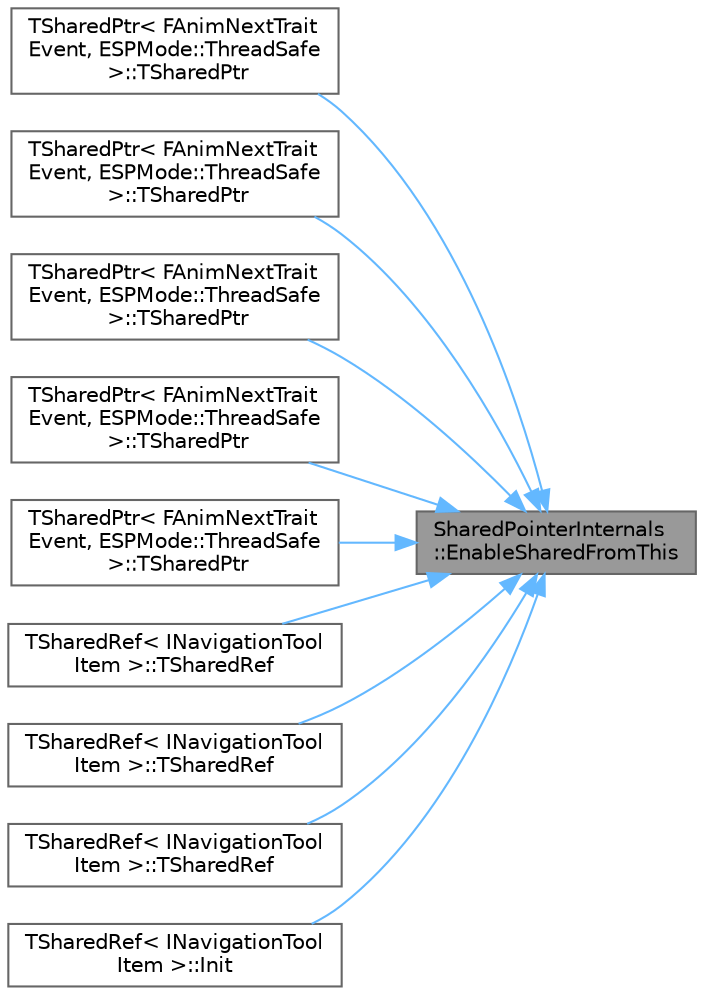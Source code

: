 digraph "SharedPointerInternals::EnableSharedFromThis"
{
 // INTERACTIVE_SVG=YES
 // LATEX_PDF_SIZE
  bgcolor="transparent";
  edge [fontname=Helvetica,fontsize=10,labelfontname=Helvetica,labelfontsize=10];
  node [fontname=Helvetica,fontsize=10,shape=box,height=0.2,width=0.4];
  rankdir="RL";
  Node1 [id="Node000001",label="SharedPointerInternals\l::EnableSharedFromThis",height=0.2,width=0.4,color="gray40", fillcolor="grey60", style="filled", fontcolor="black",tooltip="Templated helper function (const) that creates a shared pointer from an object instance."];
  Node1 -> Node2 [id="edge1_Node000001_Node000002",dir="back",color="steelblue1",style="solid",tooltip=" "];
  Node2 [id="Node000002",label="TSharedPtr\< FAnimNextTrait\lEvent, ESPMode::ThreadSafe\l \>::TSharedPtr",height=0.2,width=0.4,color="grey40", fillcolor="white", style="filled",URL="$d8/d2f/classTSharedPtr.html#a05a8eb48a5e4df741da5adb6ced36712",tooltip=" "];
  Node1 -> Node3 [id="edge2_Node000001_Node000003",dir="back",color="steelblue1",style="solid",tooltip=" "];
  Node3 [id="Node000003",label="TSharedPtr\< FAnimNextTrait\lEvent, ESPMode::ThreadSafe\l \>::TSharedPtr",height=0.2,width=0.4,color="grey40", fillcolor="white", style="filled",URL="$d8/d2f/classTSharedPtr.html#a7b1eb28ec0281298bbaac6657e987dc1",tooltip=" "];
  Node1 -> Node4 [id="edge3_Node000001_Node000004",dir="back",color="steelblue1",style="solid",tooltip=" "];
  Node4 [id="Node000004",label="TSharedPtr\< FAnimNextTrait\lEvent, ESPMode::ThreadSafe\l \>::TSharedPtr",height=0.2,width=0.4,color="grey40", fillcolor="white", style="filled",URL="$d8/d2f/classTSharedPtr.html#a99a892f9fd14d64c11c9e535f5af710e",tooltip=" "];
  Node1 -> Node5 [id="edge4_Node000001_Node000005",dir="back",color="steelblue1",style="solid",tooltip=" "];
  Node5 [id="Node000005",label="TSharedPtr\< FAnimNextTrait\lEvent, ESPMode::ThreadSafe\l \>::TSharedPtr",height=0.2,width=0.4,color="grey40", fillcolor="white", style="filled",URL="$d8/d2f/classTSharedPtr.html#a7deeba5f839baefed0cd90ffe6b26c90",tooltip=" "];
  Node1 -> Node6 [id="edge5_Node000001_Node000006",dir="back",color="steelblue1",style="solid",tooltip=" "];
  Node6 [id="Node000006",label="TSharedPtr\< FAnimNextTrait\lEvent, ESPMode::ThreadSafe\l \>::TSharedPtr",height=0.2,width=0.4,color="grey40", fillcolor="white", style="filled",URL="$d8/d2f/classTSharedPtr.html#a01ebda34d6c0f89ea409d7f22b25bf05",tooltip=" "];
  Node1 -> Node7 [id="edge6_Node000001_Node000007",dir="back",color="steelblue1",style="solid",tooltip=" "];
  Node7 [id="Node000007",label="TSharedRef\< INavigationTool\lItem \>::TSharedRef",height=0.2,width=0.4,color="grey40", fillcolor="white", style="filled",URL="$de/df2/classTSharedRef.html#a4dae044f430d9c79d4e4a7203a12da66",tooltip=" "];
  Node1 -> Node8 [id="edge7_Node000001_Node000008",dir="back",color="steelblue1",style="solid",tooltip=" "];
  Node8 [id="Node000008",label="TSharedRef\< INavigationTool\lItem \>::TSharedRef",height=0.2,width=0.4,color="grey40", fillcolor="white", style="filled",URL="$de/df2/classTSharedRef.html#a0c826be92f96dbb49bcf7e9b2e9a73dc",tooltip=" "];
  Node1 -> Node9 [id="edge8_Node000001_Node000009",dir="back",color="steelblue1",style="solid",tooltip=" "];
  Node9 [id="Node000009",label="TSharedRef\< INavigationTool\lItem \>::TSharedRef",height=0.2,width=0.4,color="grey40", fillcolor="white", style="filled",URL="$de/df2/classTSharedRef.html#a5bf90b944929bf1747fd3c6e22f7366a",tooltip=" "];
  Node1 -> Node10 [id="edge9_Node000001_Node000010",dir="back",color="steelblue1",style="solid",tooltip=" "];
  Node10 [id="Node000010",label="TSharedRef\< INavigationTool\lItem \>::Init",height=0.2,width=0.4,color="grey40", fillcolor="white", style="filled",URL="$de/df2/classTSharedRef.html#aeb2ea8a01d17a810916e7e57aa84ccd6",tooltip=" "];
}
